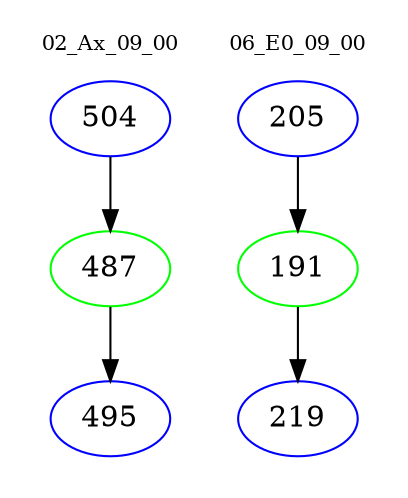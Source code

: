 digraph{
subgraph cluster_0 {
color = white
label = "02_Ax_09_00";
fontsize=10;
T0_504 [label="504", color="blue"]
T0_504 -> T0_487 [color="black"]
T0_487 [label="487", color="green"]
T0_487 -> T0_495 [color="black"]
T0_495 [label="495", color="blue"]
}
subgraph cluster_1 {
color = white
label = "06_E0_09_00";
fontsize=10;
T1_205 [label="205", color="blue"]
T1_205 -> T1_191 [color="black"]
T1_191 [label="191", color="green"]
T1_191 -> T1_219 [color="black"]
T1_219 [label="219", color="blue"]
}
}

